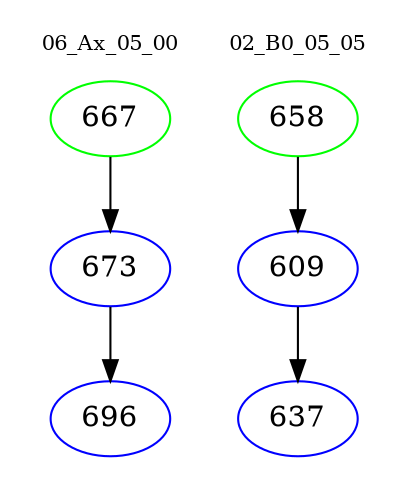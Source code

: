 digraph{
subgraph cluster_0 {
color = white
label = "06_Ax_05_00";
fontsize=10;
T0_667 [label="667", color="green"]
T0_667 -> T0_673 [color="black"]
T0_673 [label="673", color="blue"]
T0_673 -> T0_696 [color="black"]
T0_696 [label="696", color="blue"]
}
subgraph cluster_1 {
color = white
label = "02_B0_05_05";
fontsize=10;
T1_658 [label="658", color="green"]
T1_658 -> T1_609 [color="black"]
T1_609 [label="609", color="blue"]
T1_609 -> T1_637 [color="black"]
T1_637 [label="637", color="blue"]
}
}
